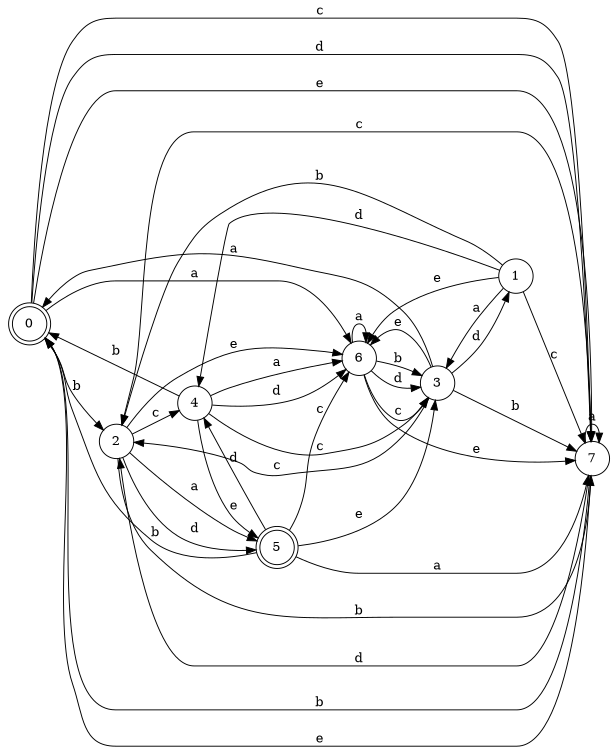 digraph n7_2 {
__start0 [label="" shape="none"];

rankdir=LR;
size="8,5";

s0 [style="rounded,filled", color="black", fillcolor="white" shape="doublecircle", label="0"];
s1 [style="filled", color="black", fillcolor="white" shape="circle", label="1"];
s2 [style="filled", color="black", fillcolor="white" shape="circle", label="2"];
s3 [style="filled", color="black", fillcolor="white" shape="circle", label="3"];
s4 [style="filled", color="black", fillcolor="white" shape="circle", label="4"];
s5 [style="rounded,filled", color="black", fillcolor="white" shape="doublecircle", label="5"];
s6 [style="filled", color="black", fillcolor="white" shape="circle", label="6"];
s7 [style="filled", color="black", fillcolor="white" shape="circle", label="7"];
s0 -> s6 [label="a"];
s0 -> s2 [label="b"];
s0 -> s7 [label="c"];
s0 -> s7 [label="d"];
s0 -> s7 [label="e"];
s1 -> s3 [label="a"];
s1 -> s2 [label="b"];
s1 -> s7 [label="c"];
s1 -> s4 [label="d"];
s1 -> s6 [label="e"];
s2 -> s5 [label="a"];
s2 -> s7 [label="b"];
s2 -> s4 [label="c"];
s2 -> s5 [label="d"];
s2 -> s6 [label="e"];
s3 -> s0 [label="a"];
s3 -> s7 [label="b"];
s3 -> s2 [label="c"];
s3 -> s1 [label="d"];
s3 -> s6 [label="e"];
s4 -> s6 [label="a"];
s4 -> s0 [label="b"];
s4 -> s3 [label="c"];
s4 -> s6 [label="d"];
s4 -> s5 [label="e"];
s5 -> s7 [label="a"];
s5 -> s0 [label="b"];
s5 -> s6 [label="c"];
s5 -> s4 [label="d"];
s5 -> s3 [label="e"];
s6 -> s6 [label="a"];
s6 -> s3 [label="b"];
s6 -> s3 [label="c"];
s6 -> s3 [label="d"];
s6 -> s7 [label="e"];
s7 -> s7 [label="a"];
s7 -> s0 [label="b"];
s7 -> s2 [label="c"];
s7 -> s2 [label="d"];
s7 -> s0 [label="e"];

}